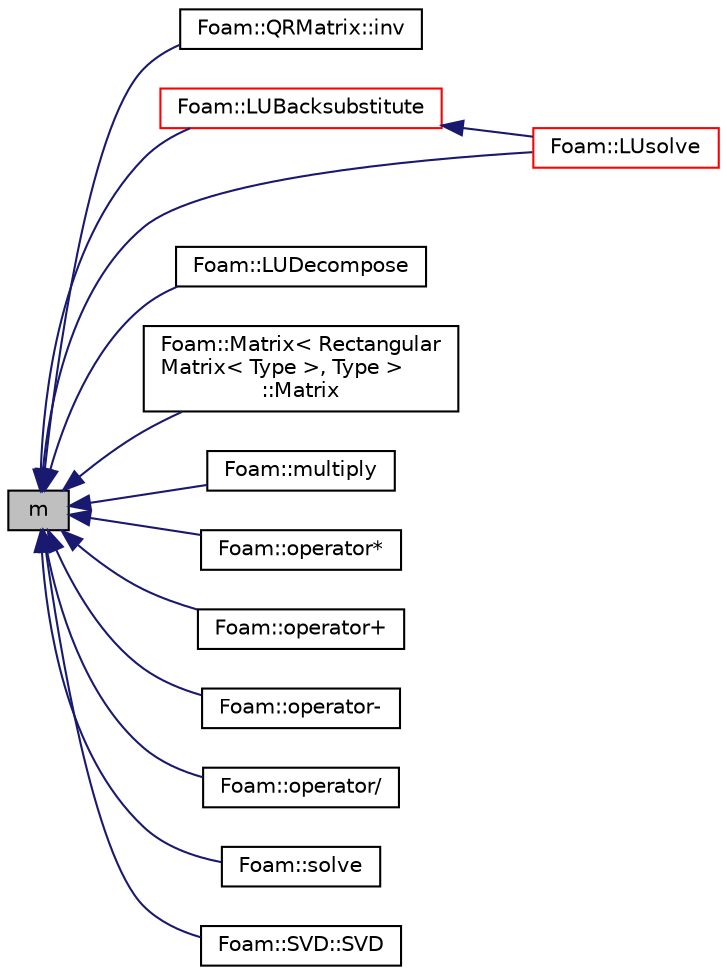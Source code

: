 digraph "m"
{
  bgcolor="transparent";
  edge [fontname="Helvetica",fontsize="10",labelfontname="Helvetica",labelfontsize="10"];
  node [fontname="Helvetica",fontsize="10",shape=record];
  rankdir="LR";
  Node27 [label="m",height=0.2,width=0.4,color="black", fillcolor="grey75", style="filled", fontcolor="black"];
  Node27 -> Node28 [dir="back",color="midnightblue",fontsize="10",style="solid",fontname="Helvetica"];
  Node28 [label="Foam::QRMatrix::inv",height=0.2,width=0.4,color="black",URL="$a28189.html#ad724db7ea7d39c630c648f1de25c188f",tooltip="Return the inverse of a square matrix. "];
  Node27 -> Node29 [dir="back",color="midnightblue",fontsize="10",style="solid",fontname="Helvetica"];
  Node29 [label="Foam::LUBacksubstitute",height=0.2,width=0.4,color="red",URL="$a21851.html#a3a4fbcdd330a7cdba4ce12676ad9cb3e",tooltip="LU back-substitution with given source, returning the solution. "];
  Node29 -> Node43 [dir="back",color="midnightblue",fontsize="10",style="solid",fontname="Helvetica"];
  Node43 [label="Foam::LUsolve",height=0.2,width=0.4,color="red",URL="$a21851.html#ad36ff051a76f2291e79751842332871c",tooltip="Solve the matrix using LU decomposition with pivoting. "];
  Node27 -> Node71 [dir="back",color="midnightblue",fontsize="10",style="solid",fontname="Helvetica"];
  Node71 [label="Foam::LUDecompose",height=0.2,width=0.4,color="black",URL="$a21851.html#ad665fab9e1a6b0c886e5005d39fc1af3",tooltip="LU decompose the matrix with pivoting. "];
  Node27 -> Node43 [dir="back",color="midnightblue",fontsize="10",style="solid",fontname="Helvetica"];
  Node27 -> Node72 [dir="back",color="midnightblue",fontsize="10",style="solid",fontname="Helvetica"];
  Node72 [label="Foam::Matrix\< Rectangular\lMatrix\< Type \>, Type \>\l::Matrix",height=0.2,width=0.4,color="black",URL="$a27889.html#aa92976d4353b6683c4f4b1b50a536502",tooltip="Construct from Istream. "];
  Node27 -> Node73 [dir="back",color="midnightblue",fontsize="10",style="solid",fontname="Helvetica"];
  Node73 [label="Foam::multiply",height=0.2,width=0.4,color="black",URL="$a21851.html#a12e46174b3d8380b4197ad746dfde9ea"];
  Node27 -> Node74 [dir="back",color="midnightblue",fontsize="10",style="solid",fontname="Helvetica"];
  Node74 [label="Foam::operator*",height=0.2,width=0.4,color="black",URL="$a21851.html#aa595e0aafd0dbd4c24d20f688d91d7be"];
  Node27 -> Node75 [dir="back",color="midnightblue",fontsize="10",style="solid",fontname="Helvetica"];
  Node75 [label="Foam::operator+",height=0.2,width=0.4,color="black",URL="$a21851.html#a59522bdfe133fb54b8f74c2fb63e6b3c"];
  Node27 -> Node76 [dir="back",color="midnightblue",fontsize="10",style="solid",fontname="Helvetica"];
  Node76 [label="Foam::operator-",height=0.2,width=0.4,color="black",URL="$a21851.html#a9bc146ea0a60043bd872f2fdf705f644"];
  Node27 -> Node77 [dir="back",color="midnightblue",fontsize="10",style="solid",fontname="Helvetica"];
  Node77 [label="Foam::operator/",height=0.2,width=0.4,color="black",URL="$a21851.html#ae52895ae65ebb28277657784760618b5"];
  Node27 -> Node78 [dir="back",color="midnightblue",fontsize="10",style="solid",fontname="Helvetica"];
  Node78 [label="Foam::solve",height=0.2,width=0.4,color="black",URL="$a21851.html#ab7b4ceba772da118ccaa05c8195d7776",tooltip="Solve the matrix using Gaussian elimination with pivoting,. "];
  Node27 -> Node79 [dir="back",color="midnightblue",fontsize="10",style="solid",fontname="Helvetica"];
  Node79 [label="Foam::SVD::SVD",height=0.2,width=0.4,color="black",URL="$a28209.html#a940b7544844440cd3405fc856a6d9d42",tooltip="Construct from a rectangular Matrix. "];
}
